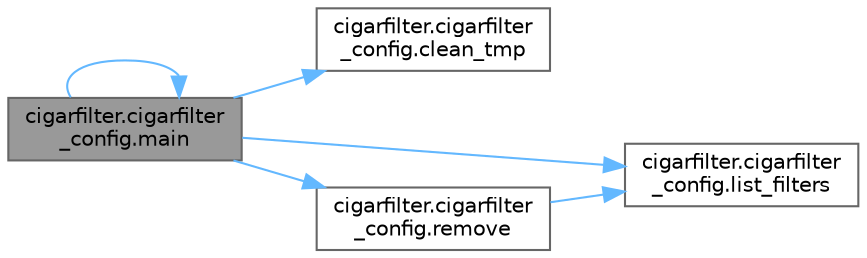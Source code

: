 digraph "cigarfilter.cigarfilter_config.main"
{
 // LATEX_PDF_SIZE
  bgcolor="transparent";
  edge [fontname=Helvetica,fontsize=10,labelfontname=Helvetica,labelfontsize=10];
  node [fontname=Helvetica,fontsize=10,shape=box,height=0.2,width=0.4];
  rankdir="LR";
  Node1 [id="Node000001",label="cigarfilter.cigarfilter\l_config.main",height=0.2,width=0.4,color="gray40", fillcolor="grey60", style="filled", fontcolor="black",tooltip=" "];
  Node1 -> Node2 [id="edge6_Node000001_Node000002",color="steelblue1",style="solid",tooltip=" "];
  Node2 [id="Node000002",label="cigarfilter.cigarfilter\l_config.clean_tmp",height=0.2,width=0.4,color="grey40", fillcolor="white", style="filled",URL="$namespacecigarfilter_1_1cigarfilter__config.html#a4a2cb09abd1b212c5ac295037e144eeb",tooltip=" "];
  Node1 -> Node3 [id="edge7_Node000001_Node000003",color="steelblue1",style="solid",tooltip=" "];
  Node3 [id="Node000003",label="cigarfilter.cigarfilter\l_config.list_filters",height=0.2,width=0.4,color="grey40", fillcolor="white", style="filled",URL="$namespacecigarfilter_1_1cigarfilter__config.html#a653fc306c028051cce42b05ab9492315",tooltip=" "];
  Node1 -> Node1 [id="edge8_Node000001_Node000001",color="steelblue1",style="solid",tooltip=" "];
  Node1 -> Node4 [id="edge9_Node000001_Node000004",color="steelblue1",style="solid",tooltip=" "];
  Node4 [id="Node000004",label="cigarfilter.cigarfilter\l_config.remove",height=0.2,width=0.4,color="grey40", fillcolor="white", style="filled",URL="$namespacecigarfilter_1_1cigarfilter__config.html#a322c091a98df80e0f021a9e26e1389f3",tooltip=" "];
  Node4 -> Node3 [id="edge10_Node000004_Node000003",color="steelblue1",style="solid",tooltip=" "];
}
